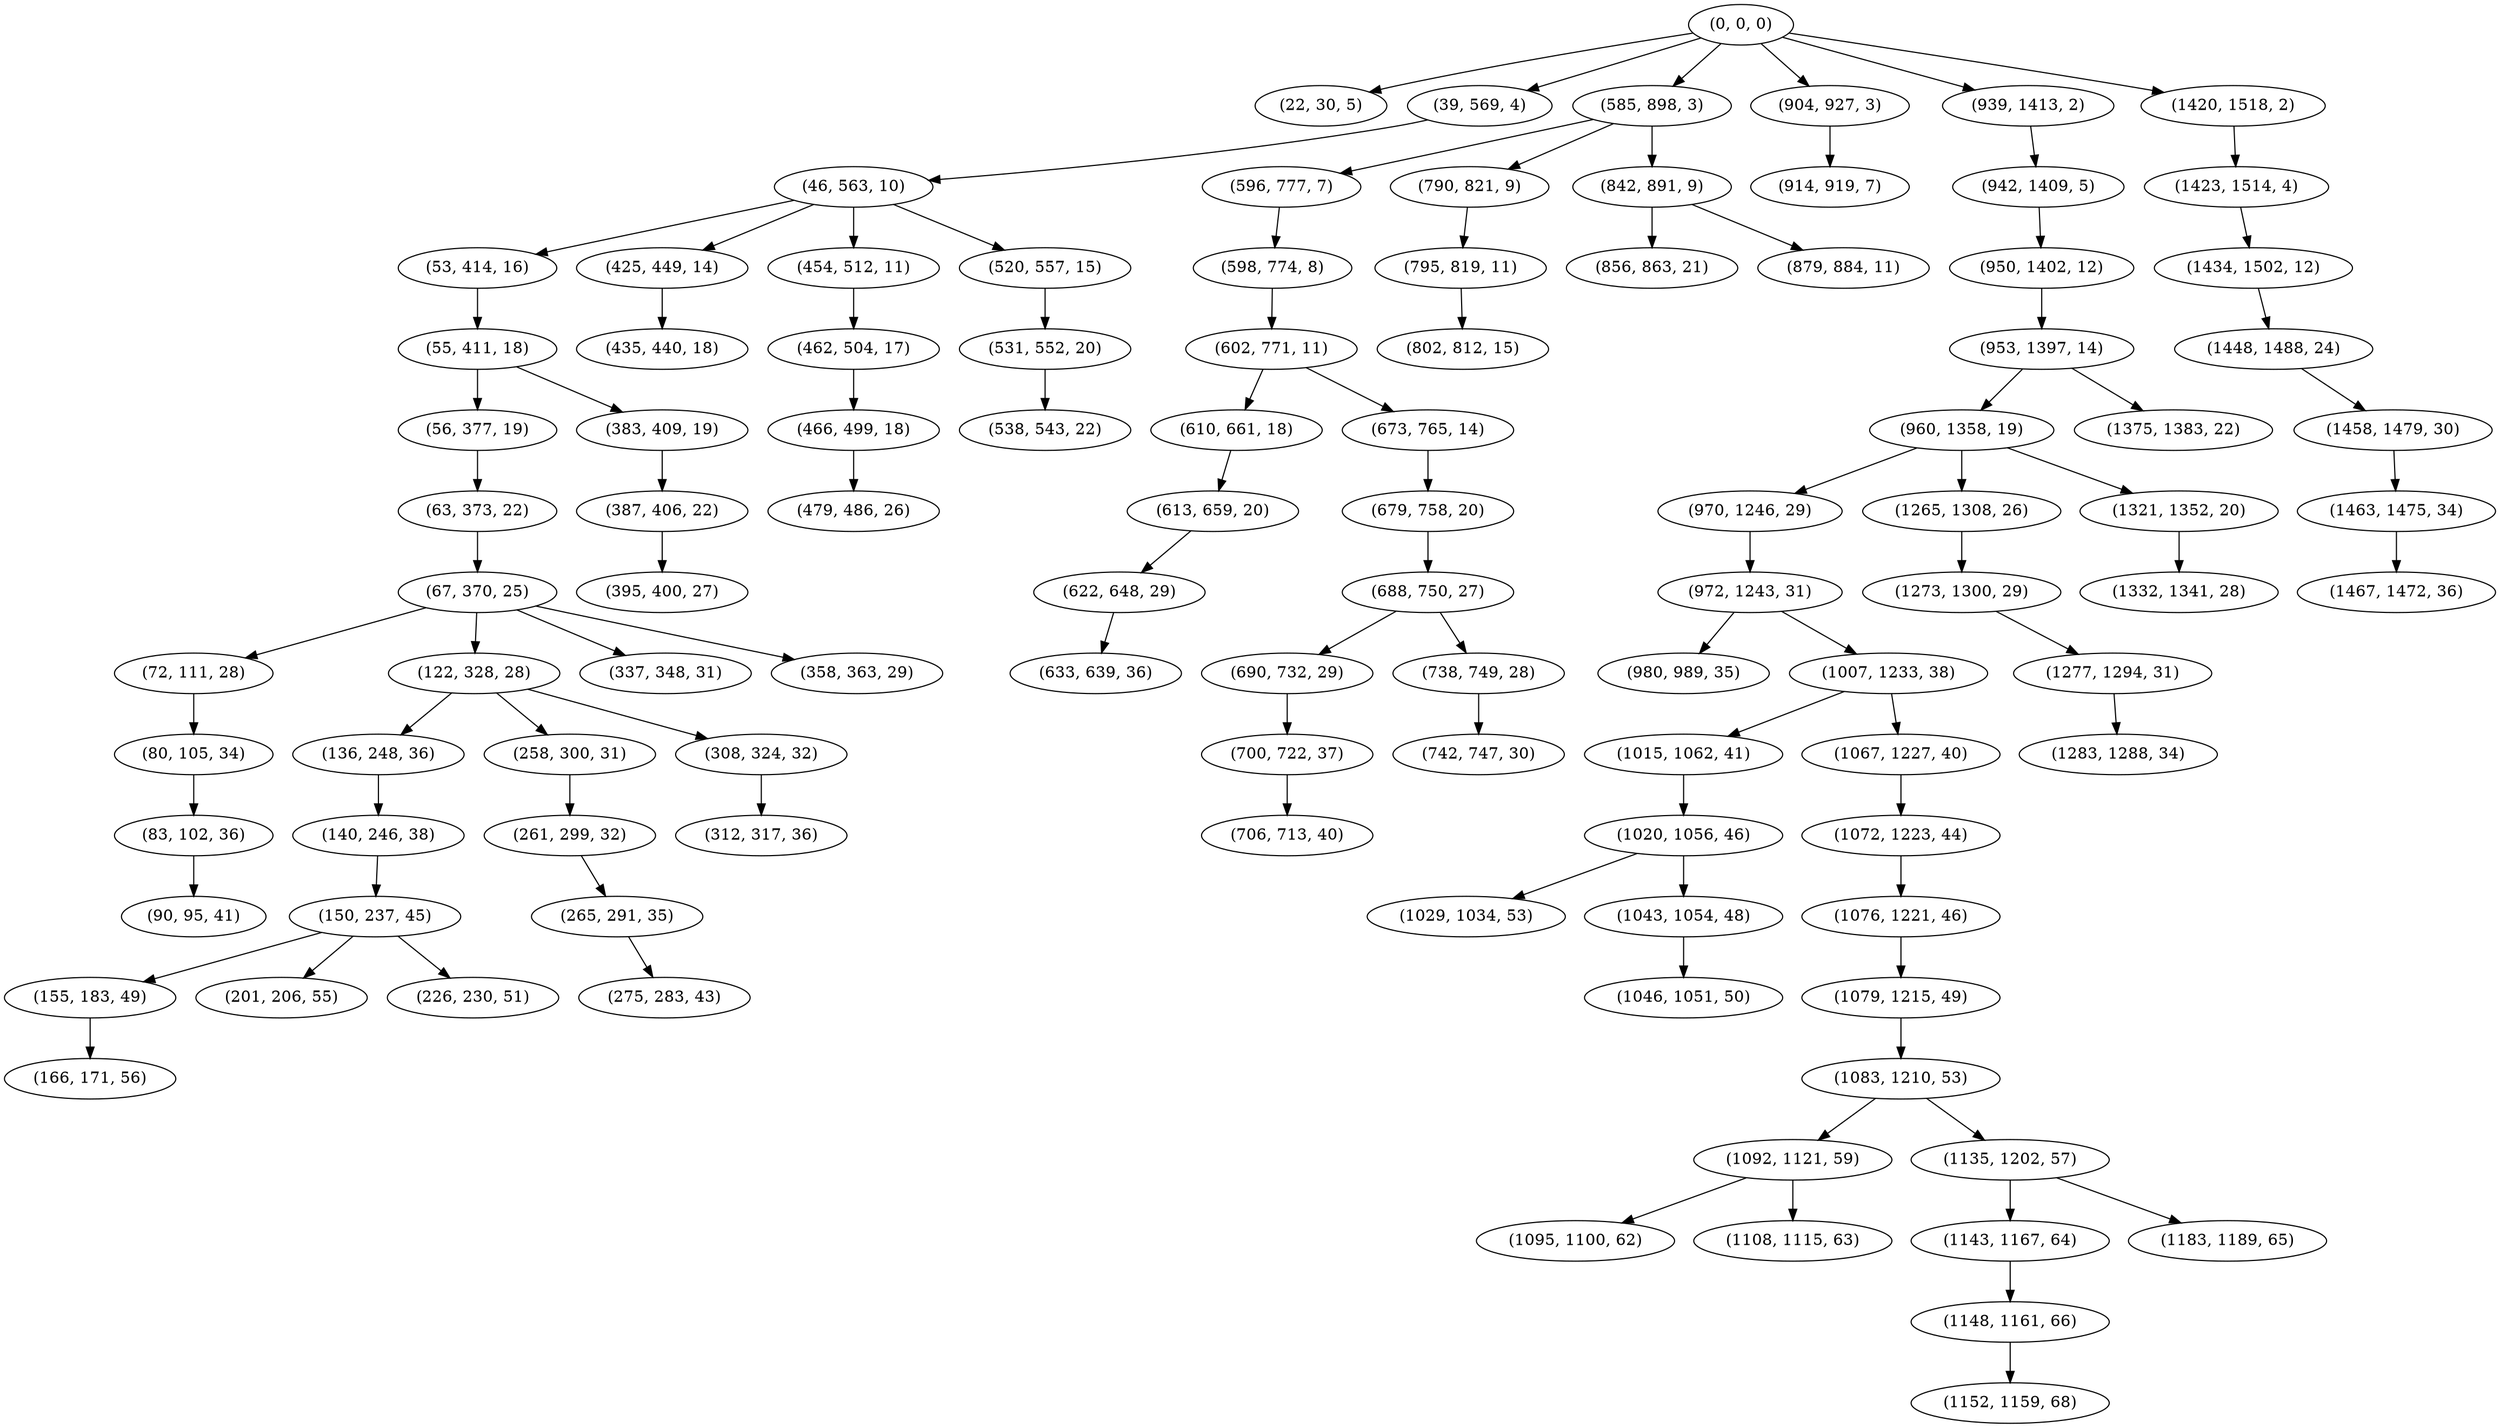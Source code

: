 digraph tree {
    "(0, 0, 0)";
    "(22, 30, 5)";
    "(39, 569, 4)";
    "(46, 563, 10)";
    "(53, 414, 16)";
    "(55, 411, 18)";
    "(56, 377, 19)";
    "(63, 373, 22)";
    "(67, 370, 25)";
    "(72, 111, 28)";
    "(80, 105, 34)";
    "(83, 102, 36)";
    "(90, 95, 41)";
    "(122, 328, 28)";
    "(136, 248, 36)";
    "(140, 246, 38)";
    "(150, 237, 45)";
    "(155, 183, 49)";
    "(166, 171, 56)";
    "(201, 206, 55)";
    "(226, 230, 51)";
    "(258, 300, 31)";
    "(261, 299, 32)";
    "(265, 291, 35)";
    "(275, 283, 43)";
    "(308, 324, 32)";
    "(312, 317, 36)";
    "(337, 348, 31)";
    "(358, 363, 29)";
    "(383, 409, 19)";
    "(387, 406, 22)";
    "(395, 400, 27)";
    "(425, 449, 14)";
    "(435, 440, 18)";
    "(454, 512, 11)";
    "(462, 504, 17)";
    "(466, 499, 18)";
    "(479, 486, 26)";
    "(520, 557, 15)";
    "(531, 552, 20)";
    "(538, 543, 22)";
    "(585, 898, 3)";
    "(596, 777, 7)";
    "(598, 774, 8)";
    "(602, 771, 11)";
    "(610, 661, 18)";
    "(613, 659, 20)";
    "(622, 648, 29)";
    "(633, 639, 36)";
    "(673, 765, 14)";
    "(679, 758, 20)";
    "(688, 750, 27)";
    "(690, 732, 29)";
    "(700, 722, 37)";
    "(706, 713, 40)";
    "(738, 749, 28)";
    "(742, 747, 30)";
    "(790, 821, 9)";
    "(795, 819, 11)";
    "(802, 812, 15)";
    "(842, 891, 9)";
    "(856, 863, 21)";
    "(879, 884, 11)";
    "(904, 927, 3)";
    "(914, 919, 7)";
    "(939, 1413, 2)";
    "(942, 1409, 5)";
    "(950, 1402, 12)";
    "(953, 1397, 14)";
    "(960, 1358, 19)";
    "(970, 1246, 29)";
    "(972, 1243, 31)";
    "(980, 989, 35)";
    "(1007, 1233, 38)";
    "(1015, 1062, 41)";
    "(1020, 1056, 46)";
    "(1029, 1034, 53)";
    "(1043, 1054, 48)";
    "(1046, 1051, 50)";
    "(1067, 1227, 40)";
    "(1072, 1223, 44)";
    "(1076, 1221, 46)";
    "(1079, 1215, 49)";
    "(1083, 1210, 53)";
    "(1092, 1121, 59)";
    "(1095, 1100, 62)";
    "(1108, 1115, 63)";
    "(1135, 1202, 57)";
    "(1143, 1167, 64)";
    "(1148, 1161, 66)";
    "(1152, 1159, 68)";
    "(1183, 1189, 65)";
    "(1265, 1308, 26)";
    "(1273, 1300, 29)";
    "(1277, 1294, 31)";
    "(1283, 1288, 34)";
    "(1321, 1352, 20)";
    "(1332, 1341, 28)";
    "(1375, 1383, 22)";
    "(1420, 1518, 2)";
    "(1423, 1514, 4)";
    "(1434, 1502, 12)";
    "(1448, 1488, 24)";
    "(1458, 1479, 30)";
    "(1463, 1475, 34)";
    "(1467, 1472, 36)";
    "(0, 0, 0)" -> "(22, 30, 5)";
    "(0, 0, 0)" -> "(39, 569, 4)";
    "(0, 0, 0)" -> "(585, 898, 3)";
    "(0, 0, 0)" -> "(904, 927, 3)";
    "(0, 0, 0)" -> "(939, 1413, 2)";
    "(0, 0, 0)" -> "(1420, 1518, 2)";
    "(39, 569, 4)" -> "(46, 563, 10)";
    "(46, 563, 10)" -> "(53, 414, 16)";
    "(46, 563, 10)" -> "(425, 449, 14)";
    "(46, 563, 10)" -> "(454, 512, 11)";
    "(46, 563, 10)" -> "(520, 557, 15)";
    "(53, 414, 16)" -> "(55, 411, 18)";
    "(55, 411, 18)" -> "(56, 377, 19)";
    "(55, 411, 18)" -> "(383, 409, 19)";
    "(56, 377, 19)" -> "(63, 373, 22)";
    "(63, 373, 22)" -> "(67, 370, 25)";
    "(67, 370, 25)" -> "(72, 111, 28)";
    "(67, 370, 25)" -> "(122, 328, 28)";
    "(67, 370, 25)" -> "(337, 348, 31)";
    "(67, 370, 25)" -> "(358, 363, 29)";
    "(72, 111, 28)" -> "(80, 105, 34)";
    "(80, 105, 34)" -> "(83, 102, 36)";
    "(83, 102, 36)" -> "(90, 95, 41)";
    "(122, 328, 28)" -> "(136, 248, 36)";
    "(122, 328, 28)" -> "(258, 300, 31)";
    "(122, 328, 28)" -> "(308, 324, 32)";
    "(136, 248, 36)" -> "(140, 246, 38)";
    "(140, 246, 38)" -> "(150, 237, 45)";
    "(150, 237, 45)" -> "(155, 183, 49)";
    "(150, 237, 45)" -> "(201, 206, 55)";
    "(150, 237, 45)" -> "(226, 230, 51)";
    "(155, 183, 49)" -> "(166, 171, 56)";
    "(258, 300, 31)" -> "(261, 299, 32)";
    "(261, 299, 32)" -> "(265, 291, 35)";
    "(265, 291, 35)" -> "(275, 283, 43)";
    "(308, 324, 32)" -> "(312, 317, 36)";
    "(383, 409, 19)" -> "(387, 406, 22)";
    "(387, 406, 22)" -> "(395, 400, 27)";
    "(425, 449, 14)" -> "(435, 440, 18)";
    "(454, 512, 11)" -> "(462, 504, 17)";
    "(462, 504, 17)" -> "(466, 499, 18)";
    "(466, 499, 18)" -> "(479, 486, 26)";
    "(520, 557, 15)" -> "(531, 552, 20)";
    "(531, 552, 20)" -> "(538, 543, 22)";
    "(585, 898, 3)" -> "(596, 777, 7)";
    "(585, 898, 3)" -> "(790, 821, 9)";
    "(585, 898, 3)" -> "(842, 891, 9)";
    "(596, 777, 7)" -> "(598, 774, 8)";
    "(598, 774, 8)" -> "(602, 771, 11)";
    "(602, 771, 11)" -> "(610, 661, 18)";
    "(602, 771, 11)" -> "(673, 765, 14)";
    "(610, 661, 18)" -> "(613, 659, 20)";
    "(613, 659, 20)" -> "(622, 648, 29)";
    "(622, 648, 29)" -> "(633, 639, 36)";
    "(673, 765, 14)" -> "(679, 758, 20)";
    "(679, 758, 20)" -> "(688, 750, 27)";
    "(688, 750, 27)" -> "(690, 732, 29)";
    "(688, 750, 27)" -> "(738, 749, 28)";
    "(690, 732, 29)" -> "(700, 722, 37)";
    "(700, 722, 37)" -> "(706, 713, 40)";
    "(738, 749, 28)" -> "(742, 747, 30)";
    "(790, 821, 9)" -> "(795, 819, 11)";
    "(795, 819, 11)" -> "(802, 812, 15)";
    "(842, 891, 9)" -> "(856, 863, 21)";
    "(842, 891, 9)" -> "(879, 884, 11)";
    "(904, 927, 3)" -> "(914, 919, 7)";
    "(939, 1413, 2)" -> "(942, 1409, 5)";
    "(942, 1409, 5)" -> "(950, 1402, 12)";
    "(950, 1402, 12)" -> "(953, 1397, 14)";
    "(953, 1397, 14)" -> "(960, 1358, 19)";
    "(953, 1397, 14)" -> "(1375, 1383, 22)";
    "(960, 1358, 19)" -> "(970, 1246, 29)";
    "(960, 1358, 19)" -> "(1265, 1308, 26)";
    "(960, 1358, 19)" -> "(1321, 1352, 20)";
    "(970, 1246, 29)" -> "(972, 1243, 31)";
    "(972, 1243, 31)" -> "(980, 989, 35)";
    "(972, 1243, 31)" -> "(1007, 1233, 38)";
    "(1007, 1233, 38)" -> "(1015, 1062, 41)";
    "(1007, 1233, 38)" -> "(1067, 1227, 40)";
    "(1015, 1062, 41)" -> "(1020, 1056, 46)";
    "(1020, 1056, 46)" -> "(1029, 1034, 53)";
    "(1020, 1056, 46)" -> "(1043, 1054, 48)";
    "(1043, 1054, 48)" -> "(1046, 1051, 50)";
    "(1067, 1227, 40)" -> "(1072, 1223, 44)";
    "(1072, 1223, 44)" -> "(1076, 1221, 46)";
    "(1076, 1221, 46)" -> "(1079, 1215, 49)";
    "(1079, 1215, 49)" -> "(1083, 1210, 53)";
    "(1083, 1210, 53)" -> "(1092, 1121, 59)";
    "(1083, 1210, 53)" -> "(1135, 1202, 57)";
    "(1092, 1121, 59)" -> "(1095, 1100, 62)";
    "(1092, 1121, 59)" -> "(1108, 1115, 63)";
    "(1135, 1202, 57)" -> "(1143, 1167, 64)";
    "(1135, 1202, 57)" -> "(1183, 1189, 65)";
    "(1143, 1167, 64)" -> "(1148, 1161, 66)";
    "(1148, 1161, 66)" -> "(1152, 1159, 68)";
    "(1265, 1308, 26)" -> "(1273, 1300, 29)";
    "(1273, 1300, 29)" -> "(1277, 1294, 31)";
    "(1277, 1294, 31)" -> "(1283, 1288, 34)";
    "(1321, 1352, 20)" -> "(1332, 1341, 28)";
    "(1420, 1518, 2)" -> "(1423, 1514, 4)";
    "(1423, 1514, 4)" -> "(1434, 1502, 12)";
    "(1434, 1502, 12)" -> "(1448, 1488, 24)";
    "(1448, 1488, 24)" -> "(1458, 1479, 30)";
    "(1458, 1479, 30)" -> "(1463, 1475, 34)";
    "(1463, 1475, 34)" -> "(1467, 1472, 36)";
}
